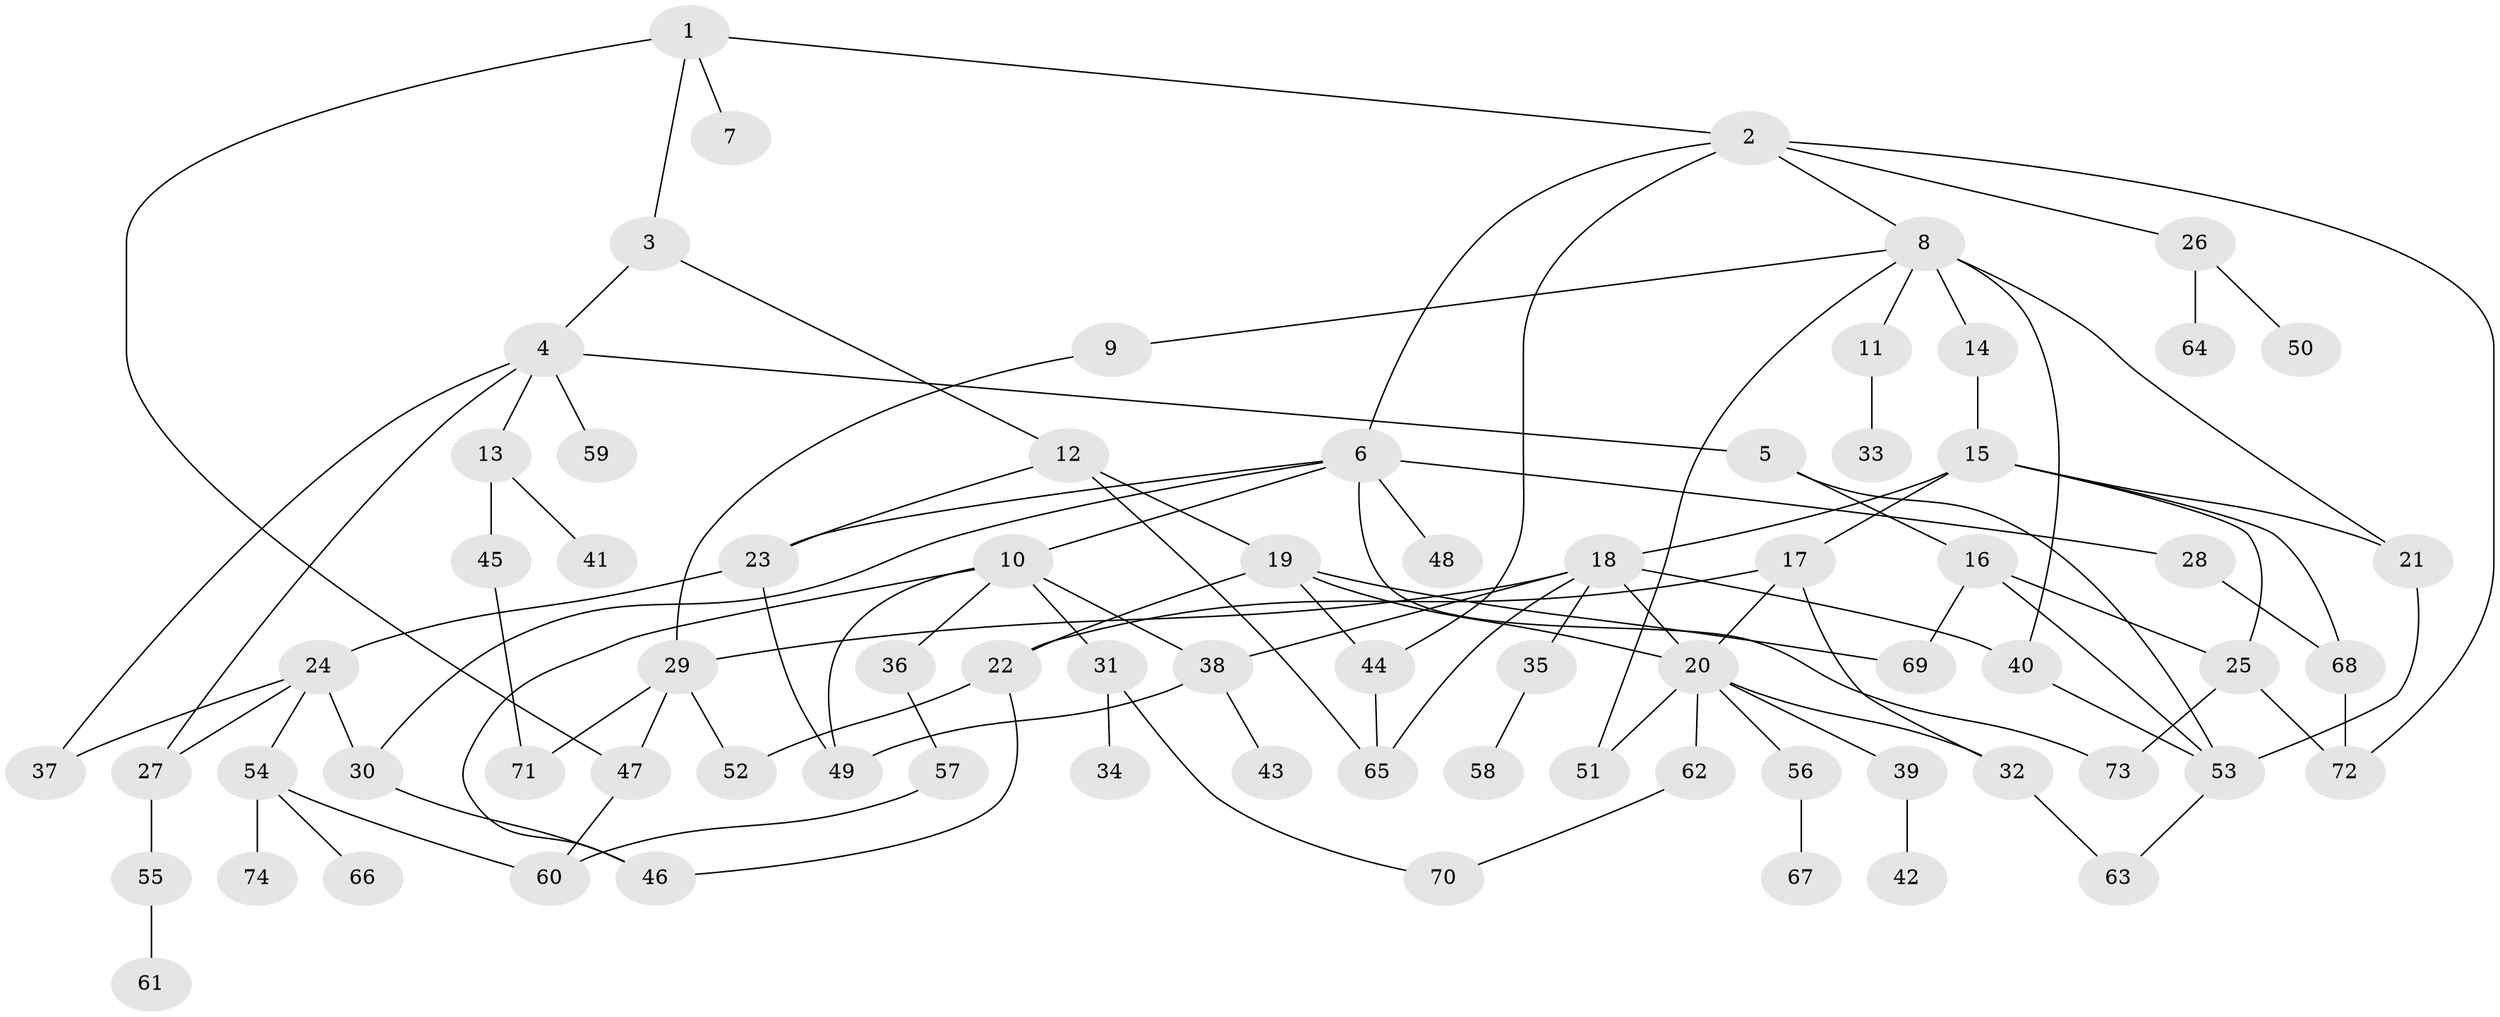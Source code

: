 // original degree distribution, {5: 0.04081632653061224, 6: 0.013605442176870748, 4: 0.08843537414965986, 3: 0.2108843537414966, 8: 0.013605442176870748, 2: 0.3401360544217687, 7: 0.034013605442176874, 1: 0.2585034013605442}
// Generated by graph-tools (version 1.1) at 2025/34/03/09/25 02:34:11]
// undirected, 74 vertices, 109 edges
graph export_dot {
graph [start="1"]
  node [color=gray90,style=filled];
  1;
  2;
  3;
  4;
  5;
  6;
  7;
  8;
  9;
  10;
  11;
  12;
  13;
  14;
  15;
  16;
  17;
  18;
  19;
  20;
  21;
  22;
  23;
  24;
  25;
  26;
  27;
  28;
  29;
  30;
  31;
  32;
  33;
  34;
  35;
  36;
  37;
  38;
  39;
  40;
  41;
  42;
  43;
  44;
  45;
  46;
  47;
  48;
  49;
  50;
  51;
  52;
  53;
  54;
  55;
  56;
  57;
  58;
  59;
  60;
  61;
  62;
  63;
  64;
  65;
  66;
  67;
  68;
  69;
  70;
  71;
  72;
  73;
  74;
  1 -- 2 [weight=1.0];
  1 -- 3 [weight=1.0];
  1 -- 7 [weight=1.0];
  1 -- 47 [weight=1.0];
  2 -- 6 [weight=1.0];
  2 -- 8 [weight=1.0];
  2 -- 26 [weight=1.0];
  2 -- 44 [weight=1.0];
  2 -- 72 [weight=1.0];
  3 -- 4 [weight=1.0];
  3 -- 12 [weight=1.0];
  4 -- 5 [weight=1.0];
  4 -- 13 [weight=1.0];
  4 -- 27 [weight=1.0];
  4 -- 37 [weight=1.0];
  4 -- 59 [weight=1.0];
  5 -- 16 [weight=1.0];
  5 -- 53 [weight=1.0];
  6 -- 10 [weight=1.0];
  6 -- 23 [weight=1.0];
  6 -- 28 [weight=1.0];
  6 -- 30 [weight=1.0];
  6 -- 48 [weight=1.0];
  6 -- 73 [weight=1.0];
  8 -- 9 [weight=1.0];
  8 -- 11 [weight=1.0];
  8 -- 14 [weight=2.0];
  8 -- 21 [weight=1.0];
  8 -- 40 [weight=1.0];
  8 -- 51 [weight=1.0];
  9 -- 29 [weight=1.0];
  10 -- 31 [weight=1.0];
  10 -- 36 [weight=1.0];
  10 -- 38 [weight=1.0];
  10 -- 46 [weight=1.0];
  10 -- 49 [weight=1.0];
  11 -- 33 [weight=1.0];
  12 -- 19 [weight=1.0];
  12 -- 23 [weight=1.0];
  12 -- 65 [weight=1.0];
  13 -- 41 [weight=1.0];
  13 -- 45 [weight=1.0];
  14 -- 15 [weight=1.0];
  15 -- 17 [weight=1.0];
  15 -- 18 [weight=1.0];
  15 -- 21 [weight=1.0];
  15 -- 25 [weight=1.0];
  15 -- 68 [weight=1.0];
  16 -- 25 [weight=2.0];
  16 -- 53 [weight=1.0];
  16 -- 69 [weight=1.0];
  17 -- 20 [weight=1.0];
  17 -- 22 [weight=1.0];
  17 -- 32 [weight=1.0];
  18 -- 20 [weight=1.0];
  18 -- 29 [weight=1.0];
  18 -- 35 [weight=1.0];
  18 -- 38 [weight=1.0];
  18 -- 40 [weight=2.0];
  18 -- 65 [weight=1.0];
  19 -- 20 [weight=1.0];
  19 -- 22 [weight=3.0];
  19 -- 44 [weight=2.0];
  19 -- 69 [weight=1.0];
  20 -- 32 [weight=1.0];
  20 -- 39 [weight=1.0];
  20 -- 51 [weight=1.0];
  20 -- 56 [weight=1.0];
  20 -- 62 [weight=1.0];
  21 -- 53 [weight=1.0];
  22 -- 46 [weight=1.0];
  22 -- 52 [weight=1.0];
  23 -- 24 [weight=1.0];
  23 -- 49 [weight=1.0];
  24 -- 27 [weight=1.0];
  24 -- 30 [weight=1.0];
  24 -- 37 [weight=1.0];
  24 -- 54 [weight=2.0];
  25 -- 72 [weight=1.0];
  25 -- 73 [weight=1.0];
  26 -- 50 [weight=1.0];
  26 -- 64 [weight=1.0];
  27 -- 55 [weight=1.0];
  28 -- 68 [weight=1.0];
  29 -- 47 [weight=1.0];
  29 -- 52 [weight=1.0];
  29 -- 71 [weight=1.0];
  30 -- 46 [weight=1.0];
  31 -- 34 [weight=1.0];
  31 -- 70 [weight=1.0];
  32 -- 63 [weight=1.0];
  35 -- 58 [weight=1.0];
  36 -- 57 [weight=1.0];
  38 -- 43 [weight=2.0];
  38 -- 49 [weight=1.0];
  39 -- 42 [weight=2.0];
  40 -- 53 [weight=1.0];
  44 -- 65 [weight=1.0];
  45 -- 71 [weight=1.0];
  47 -- 60 [weight=1.0];
  53 -- 63 [weight=1.0];
  54 -- 60 [weight=1.0];
  54 -- 66 [weight=1.0];
  54 -- 74 [weight=1.0];
  55 -- 61 [weight=1.0];
  56 -- 67 [weight=1.0];
  57 -- 60 [weight=1.0];
  62 -- 70 [weight=1.0];
  68 -- 72 [weight=2.0];
}
